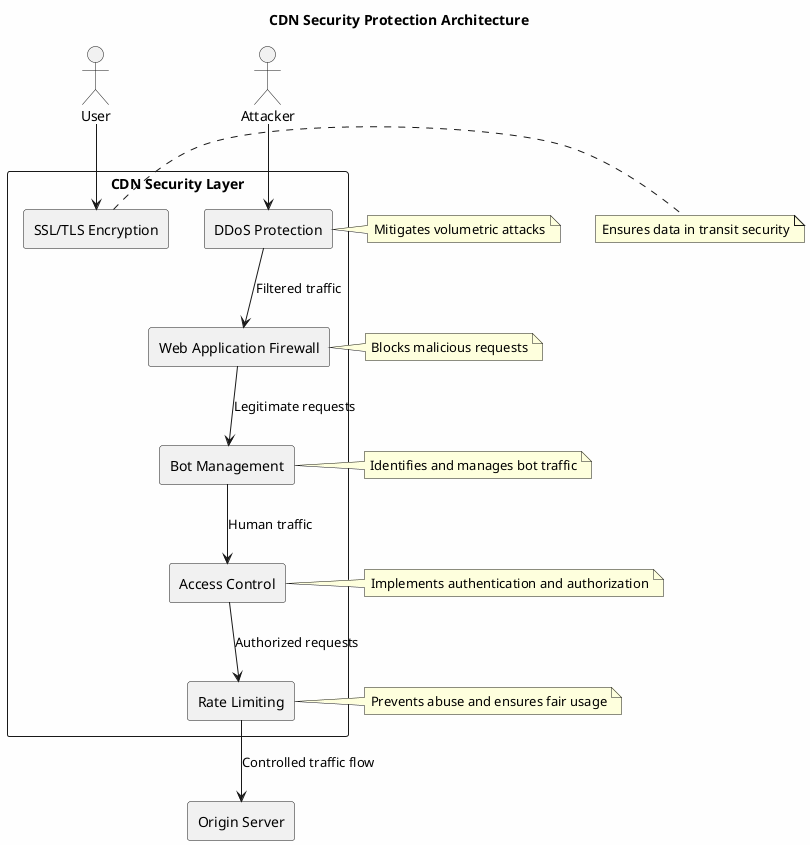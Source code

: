 @startuml CDN Security Protection Architecture
!define RECTANGLE class

skinparam backgroundColor #FEFEFE
skinparam handwritten false
skinparam defaultFontName Arial

title CDN Security Protection Architecture

actor "User" as user
actor "Attacker" as attacker

rectangle "CDN Security Layer" {
    rectangle "DDoS Protection" as ddos
    rectangle "Web Application Firewall" as waf
    rectangle "Bot Management" as botmgmt
    rectangle "SSL/TLS Encryption" as ssl
    rectangle "Access Control" as access
    rectangle "Rate Limiting" as ratelimit
}

rectangle "Origin Server" as origin

user --> ssl
attacker --> ddos

ddos --> waf : Filtered traffic
waf --> botmgmt : Legitimate requests
botmgmt --> access : Human traffic
access --> ratelimit : Authorized requests
ratelimit --> origin : Controlled traffic flow

note right of ddos : Mitigates volumetric attacks
note right of waf : Blocks malicious requests
note right of botmgmt : Identifies and manages bot traffic
note right of ssl : Ensures data in transit security
note right of access : Implements authentication and authorization
note right of ratelimit : Prevents abuse and ensures fair usage

@enduml
